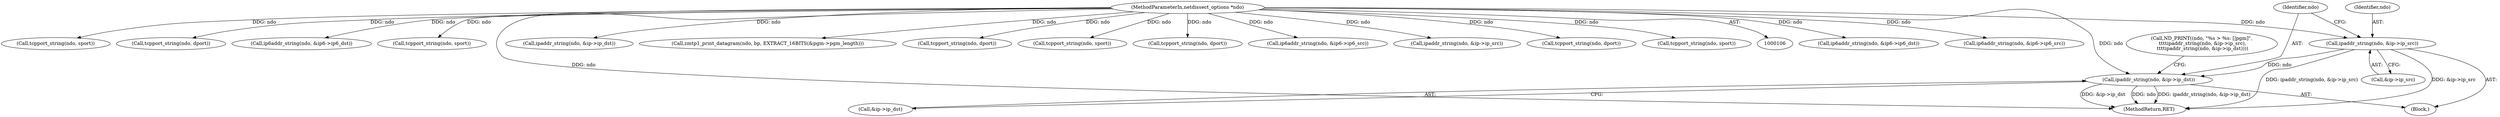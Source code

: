 digraph "0_tcpdump_da6f1a677bfa4476abaeaf9b1afe1c4390f51b41@pointer" {
"1000195" [label="(Call,ipaddr_string(ndo, &ip->ip_dst))"];
"1000189" [label="(Call,ipaddr_string(ndo, &ip->ip_src))"];
"1000107" [label="(MethodParameterIn,netdissect_options *ndo)"];
"1000183" [label="(Call,ND_PRINT((ndo, \"%s > %s: [|pgm]\",\n \t\t\t\tipaddr_string(ndo, &ip->ip_src),\n \t\t\t\tipaddr_string(ndo, &ip->ip_dst))))"];
"1000243" [label="(Call,ip6addr_string(ndo, &ip6->ip6_dst))"];
"1000169" [label="(Call,ip6addr_string(ndo, &ip6->ip6_src))"];
"1000309" [label="(Call,tcpport_string(ndo, sport))"];
"1000189" [label="(Call,ipaddr_string(ndo, &ip->ip_src))"];
"1000298" [label="(Call,tcpport_string(ndo, dport))"];
"1000175" [label="(Call,ip6addr_string(ndo, &ip6->ip6_dst))"];
"1000191" [label="(Call,&ip->ip_src)"];
"1000190" [label="(Identifier,ndo)"];
"1000195" [label="(Call,ipaddr_string(ndo, &ip->ip_dst))"];
"1000239" [label="(Call,tcpport_string(ndo, sport))"];
"1000188" [label="(Block,)"];
"1002020" [label="(MethodReturn,RET)"];
"1000196" [label="(Identifier,ndo)"];
"1000292" [label="(Call,ipaddr_string(ndo, &ip->ip_dst))"];
"1001998" [label="(Call,zmtp1_print_datagram(ndo, bp, EXTRACT_16BITS(&pgm->pgm_length)))"];
"1000107" [label="(MethodParameterIn,netdissect_options *ndo)"];
"1000312" [label="(Call,tcpport_string(ndo, dport))"];
"1000260" [label="(Call,tcpport_string(ndo, sport))"];
"1000263" [label="(Call,tcpport_string(ndo, dport))"];
"1000197" [label="(Call,&ip->ip_dst)"];
"1000232" [label="(Call,ip6addr_string(ndo, &ip6->ip6_src))"];
"1000281" [label="(Call,ipaddr_string(ndo, &ip->ip_src))"];
"1000249" [label="(Call,tcpport_string(ndo, dport))"];
"1000288" [label="(Call,tcpport_string(ndo, sport))"];
"1000195" -> "1000188"  [label="AST: "];
"1000195" -> "1000197"  [label="CFG: "];
"1000196" -> "1000195"  [label="AST: "];
"1000197" -> "1000195"  [label="AST: "];
"1000183" -> "1000195"  [label="CFG: "];
"1000195" -> "1002020"  [label="DDG: ipaddr_string(ndo, &ip->ip_dst)"];
"1000195" -> "1002020"  [label="DDG: &ip->ip_dst"];
"1000195" -> "1002020"  [label="DDG: ndo"];
"1000189" -> "1000195"  [label="DDG: ndo"];
"1000107" -> "1000195"  [label="DDG: ndo"];
"1000189" -> "1000188"  [label="AST: "];
"1000189" -> "1000191"  [label="CFG: "];
"1000190" -> "1000189"  [label="AST: "];
"1000191" -> "1000189"  [label="AST: "];
"1000196" -> "1000189"  [label="CFG: "];
"1000189" -> "1002020"  [label="DDG: ipaddr_string(ndo, &ip->ip_src)"];
"1000189" -> "1002020"  [label="DDG: &ip->ip_src"];
"1000107" -> "1000189"  [label="DDG: ndo"];
"1000107" -> "1000106"  [label="AST: "];
"1000107" -> "1002020"  [label="DDG: ndo"];
"1000107" -> "1000169"  [label="DDG: ndo"];
"1000107" -> "1000175"  [label="DDG: ndo"];
"1000107" -> "1000232"  [label="DDG: ndo"];
"1000107" -> "1000239"  [label="DDG: ndo"];
"1000107" -> "1000243"  [label="DDG: ndo"];
"1000107" -> "1000249"  [label="DDG: ndo"];
"1000107" -> "1000260"  [label="DDG: ndo"];
"1000107" -> "1000263"  [label="DDG: ndo"];
"1000107" -> "1000281"  [label="DDG: ndo"];
"1000107" -> "1000288"  [label="DDG: ndo"];
"1000107" -> "1000292"  [label="DDG: ndo"];
"1000107" -> "1000298"  [label="DDG: ndo"];
"1000107" -> "1000309"  [label="DDG: ndo"];
"1000107" -> "1000312"  [label="DDG: ndo"];
"1000107" -> "1001998"  [label="DDG: ndo"];
}
